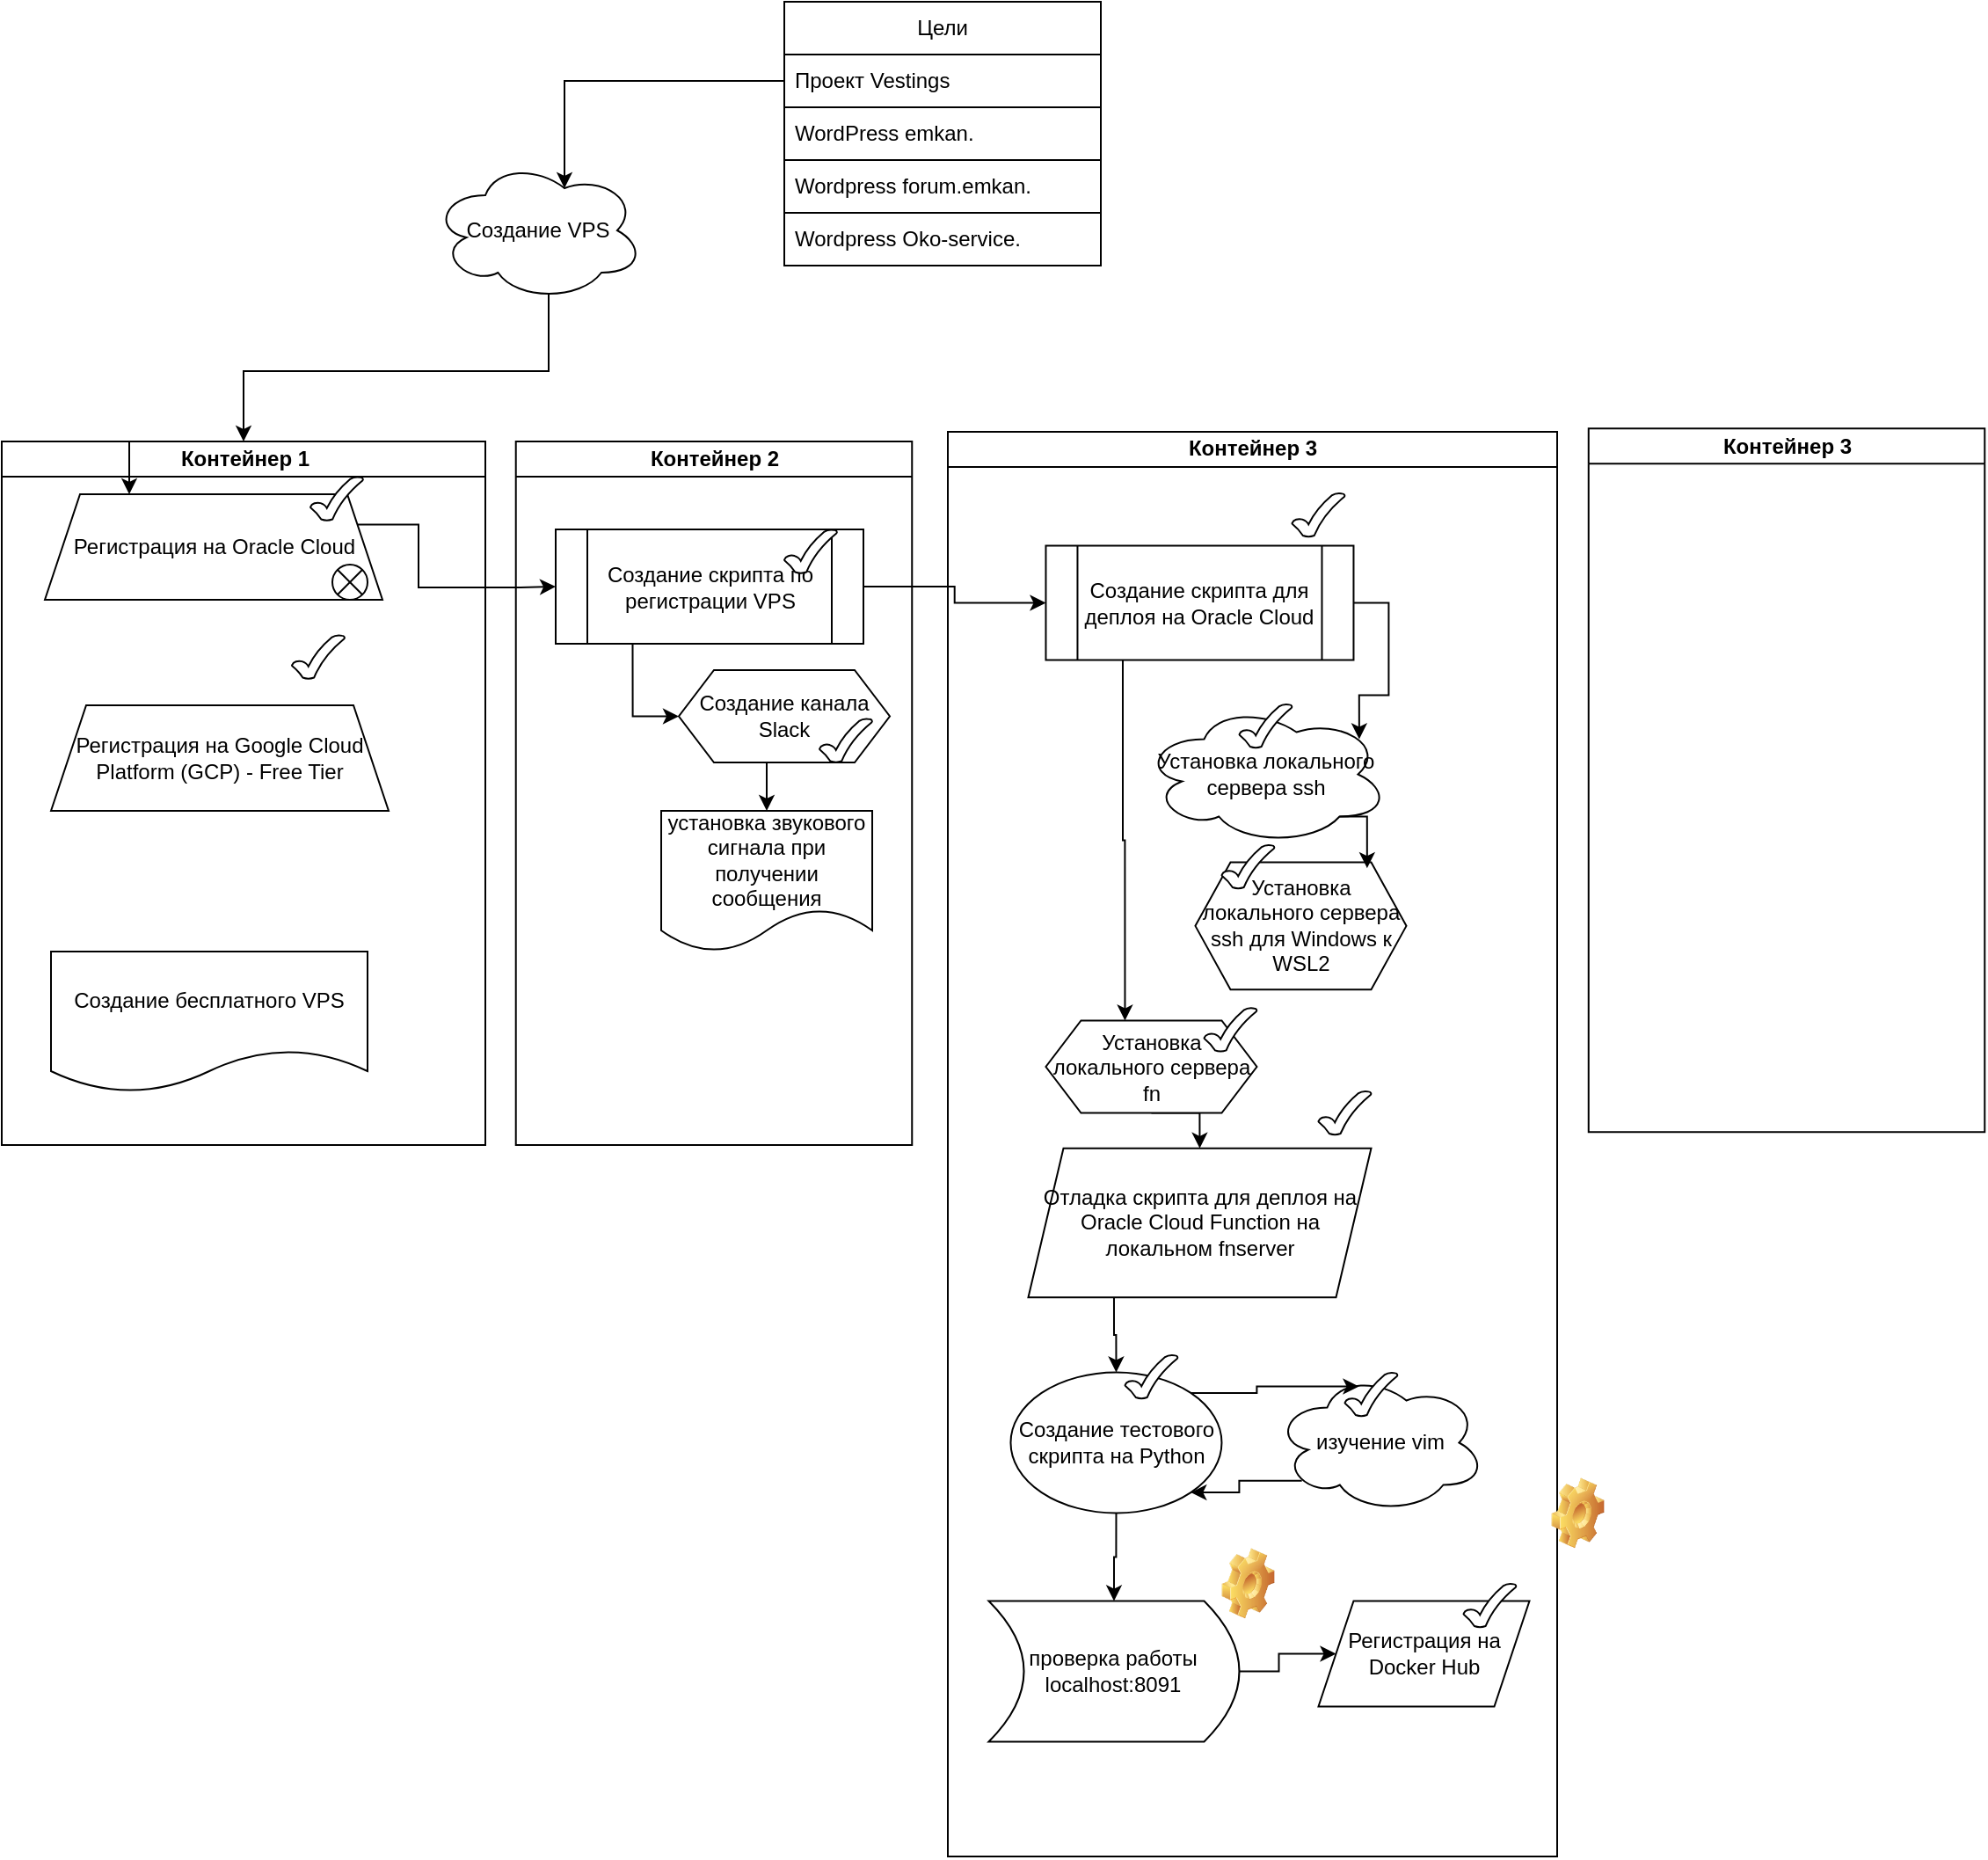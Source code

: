 <mxfile version="27.0.6">
  <diagram name="Страница — 1" id="y9uAkK9SQgBjB_mhI2ea">
    <mxGraphModel dx="788" dy="1753" grid="1" gridSize="10" guides="1" tooltips="1" connect="1" arrows="1" fold="1" page="1" pageScale="1" pageWidth="827" pageHeight="1169" math="0" shadow="0">
      <root>
        <mxCell id="0" />
        <mxCell id="1" parent="0" />
        <mxCell id="NwDME-IFeq2rPD6jmmSG-1" value="Контейнер 1" style="swimlane;html=1;startSize=20;horizontal=0;rotation=90;flipV=0;flipH=0;" parent="1" vertex="1">
          <mxGeometry x="-17.5" y="182.5" width="400" height="275" as="geometry">
            <mxRectangle x="-25.0" y="435" width="670" height="40" as="alternateBounds" />
          </mxGeometry>
        </mxCell>
        <mxCell id="NwDME-IFeq2rPD6jmmSG-2" value="Регистрация на Oracle Cloud" style="shape=trapezoid;perimeter=trapezoidPerimeter;whiteSpace=wrap;html=1;fixedSize=1;" parent="NwDME-IFeq2rPD6jmmSG-1" vertex="1">
          <mxGeometry x="87" y="-32.5" width="192" height="60" as="geometry" />
        </mxCell>
        <mxCell id="NwDME-IFeq2rPD6jmmSG-3" value="" style="verticalLabelPosition=bottom;verticalAlign=top;html=1;shape=mxgraph.basic.tick" parent="NwDME-IFeq2rPD6jmmSG-1" vertex="1">
          <mxGeometry x="238" y="-42.5" width="30" height="25" as="geometry" />
        </mxCell>
        <mxCell id="NwDME-IFeq2rPD6jmmSG-5" value="&lt;div&gt;Создание бесплатного VPS&lt;/div&gt;" style="shape=document;whiteSpace=wrap;html=1;boundedLbl=1;" parent="NwDME-IFeq2rPD6jmmSG-1" vertex="1">
          <mxGeometry x="90.5" y="227.5" width="180" height="80" as="geometry" />
        </mxCell>
        <mxCell id="NwDME-IFeq2rPD6jmmSG-21" value="" style="verticalLabelPosition=bottom;verticalAlign=top;html=1;shape=mxgraph.basic.tick" parent="NwDME-IFeq2rPD6jmmSG-1" vertex="1">
          <mxGeometry x="227.5" y="47.5" width="30" height="25" as="geometry" />
        </mxCell>
        <mxCell id="NwDME-IFeq2rPD6jmmSG-23" style="edgeStyle=orthogonalEdgeStyle;rounded=0;orthogonalLoop=1;jettySize=auto;html=1;exitX=0;exitY=0.75;exitDx=0;exitDy=0;entryX=0.25;entryY=0;entryDx=0;entryDy=0;" parent="NwDME-IFeq2rPD6jmmSG-1" source="NwDME-IFeq2rPD6jmmSG-1" target="NwDME-IFeq2rPD6jmmSG-2" edge="1">
          <mxGeometry relative="1" as="geometry" />
        </mxCell>
        <mxCell id="_iWKkWi0aREAEa-467sO-1" value="Регистрация на Google Cloud Platform (GCP) - Free Tier" style="shape=trapezoid;perimeter=trapezoidPerimeter;whiteSpace=wrap;html=1;fixedSize=1;" vertex="1" parent="NwDME-IFeq2rPD6jmmSG-1">
          <mxGeometry x="90.5" y="87.5" width="192" height="60" as="geometry" />
        </mxCell>
        <mxCell id="_iWKkWi0aREAEa-467sO-2" value="" style="shape=sumEllipse;perimeter=ellipsePerimeter;whiteSpace=wrap;html=1;backgroundOutline=1;" vertex="1" parent="NwDME-IFeq2rPD6jmmSG-1">
          <mxGeometry x="250.5" y="7.5" width="20" height="20" as="geometry" />
        </mxCell>
        <mxCell id="NwDME-IFeq2rPD6jmmSG-6" value="&lt;div&gt;Контейнер 2&lt;/div&gt;" style="swimlane;html=1;startSize=20;horizontal=0;rotation=90;" parent="1" vertex="1">
          <mxGeometry x="249.995" y="207.365" width="400" height="225.27" as="geometry">
            <mxRectangle x="207.63" y="435" width="670" height="40" as="alternateBounds" />
          </mxGeometry>
        </mxCell>
        <mxCell id="NwDME-IFeq2rPD6jmmSG-24" value="Создание канала Slack" style="shape=hexagon;perimeter=hexagonPerimeter2;whiteSpace=wrap;html=1;fixedSize=1;" parent="NwDME-IFeq2rPD6jmmSG-6" vertex="1">
          <mxGeometry x="180.005" y="42.635" width="120" height="52.5" as="geometry" />
        </mxCell>
        <mxCell id="NwDME-IFeq2rPD6jmmSG-20" value="Создание скрипта по регистрации VPS" style="shape=process;whiteSpace=wrap;html=1;backgroundOutline=1;" parent="NwDME-IFeq2rPD6jmmSG-6" vertex="1">
          <mxGeometry x="110.005" y="-37.365" width="175" height="65" as="geometry" />
        </mxCell>
        <mxCell id="NwDME-IFeq2rPD6jmmSG-25" style="edgeStyle=orthogonalEdgeStyle;rounded=0;orthogonalLoop=1;jettySize=auto;html=1;exitX=0.25;exitY=1;exitDx=0;exitDy=0;entryX=0;entryY=0.5;entryDx=0;entryDy=0;" parent="NwDME-IFeq2rPD6jmmSG-6" source="NwDME-IFeq2rPD6jmmSG-20" target="NwDME-IFeq2rPD6jmmSG-24" edge="1">
          <mxGeometry relative="1" as="geometry" />
        </mxCell>
        <mxCell id="NwDME-IFeq2rPD6jmmSG-8" value="" style="verticalLabelPosition=bottom;verticalAlign=top;html=1;shape=mxgraph.basic.tick" parent="NwDME-IFeq2rPD6jmmSG-6" vertex="1">
          <mxGeometry x="240" y="-37.37" width="30" height="25" as="geometry" />
        </mxCell>
        <mxCell id="NwDME-IFeq2rPD6jmmSG-26" value="" style="verticalLabelPosition=bottom;verticalAlign=top;html=1;shape=mxgraph.basic.tick" parent="NwDME-IFeq2rPD6jmmSG-6" vertex="1">
          <mxGeometry x="260.01" y="70.13" width="30" height="25" as="geometry" />
        </mxCell>
        <mxCell id="NwDME-IFeq2rPD6jmmSG-27" value="установка звукового сигнала при получении сообщения" style="shape=document;whiteSpace=wrap;html=1;boundedLbl=1;" parent="NwDME-IFeq2rPD6jmmSG-6" vertex="1">
          <mxGeometry x="170.015" y="122.635" width="120" height="80" as="geometry" />
        </mxCell>
        <mxCell id="NwDME-IFeq2rPD6jmmSG-28" style="edgeStyle=orthogonalEdgeStyle;rounded=0;orthogonalLoop=1;jettySize=auto;html=1;exitX=0.5;exitY=1;exitDx=0;exitDy=0;entryX=0.5;entryY=0;entryDx=0;entryDy=0;" parent="NwDME-IFeq2rPD6jmmSG-6" source="NwDME-IFeq2rPD6jmmSG-24" target="NwDME-IFeq2rPD6jmmSG-27" edge="1">
          <mxGeometry relative="1" as="geometry">
            <mxPoint x="240.005" y="132.635" as="targetPoint" />
          </mxGeometry>
        </mxCell>
        <mxCell id="NwDME-IFeq2rPD6jmmSG-11" style="edgeStyle=orthogonalEdgeStyle;rounded=0;orthogonalLoop=1;jettySize=auto;html=1;exitX=0.55;exitY=0.95;exitDx=0;exitDy=0;exitPerimeter=0;entryX=0;entryY=0.5;entryDx=0;entryDy=0;" parent="1" source="NwDME-IFeq2rPD6jmmSG-10" target="NwDME-IFeq2rPD6jmmSG-1" edge="1">
          <mxGeometry relative="1" as="geometry" />
        </mxCell>
        <mxCell id="NwDME-IFeq2rPD6jmmSG-10" value="Создание VPS" style="ellipse;shape=cloud;whiteSpace=wrap;html=1;" parent="1" vertex="1">
          <mxGeometry x="290" y="-40" width="120" height="80" as="geometry" />
        </mxCell>
        <mxCell id="NwDME-IFeq2rPD6jmmSG-13" value="Цели" style="swimlane;fontStyle=0;childLayout=stackLayout;horizontal=1;startSize=30;horizontalStack=0;resizeParent=1;resizeParentMax=0;resizeLast=0;collapsible=1;marginBottom=0;whiteSpace=wrap;html=1;" parent="1" vertex="1">
          <mxGeometry x="490" y="-130" width="180" height="150" as="geometry" />
        </mxCell>
        <mxCell id="NwDME-IFeq2rPD6jmmSG-14" value="&lt;div&gt;Проект Vestings&lt;/div&gt;" style="text;align=left;verticalAlign=middle;spacingLeft=4;spacingRight=4;overflow=hidden;points=[[0,0.5],[1,0.5]];portConstraint=eastwest;rotatable=0;whiteSpace=wrap;html=1;rounded=0;glass=0;" parent="NwDME-IFeq2rPD6jmmSG-13" vertex="1">
          <mxGeometry y="30" width="180" height="30" as="geometry" />
        </mxCell>
        <mxCell id="NwDME-IFeq2rPD6jmmSG-15" value="WordPress emkan." style="text;strokeColor=default;fillColor=none;align=left;verticalAlign=middle;spacingLeft=4;spacingRight=4;overflow=hidden;points=[[0,0.5],[1,0.5]];portConstraint=eastwest;rotatable=0;whiteSpace=wrap;html=1;" parent="NwDME-IFeq2rPD6jmmSG-13" vertex="1">
          <mxGeometry y="60" width="180" height="30" as="geometry" />
        </mxCell>
        <mxCell id="NwDME-IFeq2rPD6jmmSG-16" value="Wordpress forum.emkan." style="text;strokeColor=default;fillColor=none;align=left;verticalAlign=middle;spacingLeft=4;spacingRight=4;overflow=hidden;points=[[0,0.5],[1,0.5]];portConstraint=eastwest;rotatable=0;whiteSpace=wrap;html=1;" parent="NwDME-IFeq2rPD6jmmSG-13" vertex="1">
          <mxGeometry y="90" width="180" height="30" as="geometry" />
        </mxCell>
        <mxCell id="NwDME-IFeq2rPD6jmmSG-17" value="Wordpress Oko-service." style="text;strokeColor=none;fillColor=none;align=left;verticalAlign=middle;spacingLeft=4;spacingRight=4;overflow=hidden;points=[[0,0.5],[1,0.5]];portConstraint=eastwest;rotatable=0;whiteSpace=wrap;html=1;" parent="NwDME-IFeq2rPD6jmmSG-13" vertex="1">
          <mxGeometry y="120" width="180" height="30" as="geometry" />
        </mxCell>
        <mxCell id="NwDME-IFeq2rPD6jmmSG-18" style="edgeStyle=orthogonalEdgeStyle;rounded=0;orthogonalLoop=1;jettySize=auto;html=1;exitX=0;exitY=0.5;exitDx=0;exitDy=0;entryX=0.625;entryY=0.2;entryDx=0;entryDy=0;entryPerimeter=0;" parent="1" source="NwDME-IFeq2rPD6jmmSG-14" target="NwDME-IFeq2rPD6jmmSG-10" edge="1">
          <mxGeometry relative="1" as="geometry" />
        </mxCell>
        <mxCell id="NwDME-IFeq2rPD6jmmSG-22" style="edgeStyle=orthogonalEdgeStyle;rounded=0;orthogonalLoop=1;jettySize=auto;html=1;exitX=1;exitY=0.25;exitDx=0;exitDy=0;entryX=0;entryY=0.5;entryDx=0;entryDy=0;" parent="1" source="NwDME-IFeq2rPD6jmmSG-2" target="NwDME-IFeq2rPD6jmmSG-20" edge="1">
          <mxGeometry relative="1" as="geometry">
            <mxPoint x="340" y="210" as="targetPoint" />
            <Array as="points">
              <mxPoint x="282" y="167" />
              <mxPoint x="282" y="203" />
              <mxPoint x="340" y="203" />
            </Array>
          </mxGeometry>
        </mxCell>
        <mxCell id="NwDME-IFeq2rPD6jmmSG-29" value="&lt;div&gt;Контейнер 3&lt;/div&gt;" style="swimlane;html=1;startSize=20;horizontal=0;rotation=90;movable=1;resizable=1;rotatable=1;deletable=1;editable=1;locked=0;connectable=1;" parent="1" vertex="1">
          <mxGeometry x="351.25" y="346.25" width="810.01" height="346.5" as="geometry">
            <mxRectangle x="207.63" y="435" width="670" height="40" as="alternateBounds" />
          </mxGeometry>
        </mxCell>
        <mxCell id="NwDME-IFeq2rPD6jmmSG-47" style="edgeStyle=orthogonalEdgeStyle;rounded=0;orthogonalLoop=1;jettySize=auto;html=1;exitX=0.25;exitY=1;exitDx=0;exitDy=0;entryX=0.375;entryY=0;entryDx=0;entryDy=0;" parent="NwDME-IFeq2rPD6jmmSG-29" source="NwDME-IFeq2rPD6jmmSG-38" target="NwDME-IFeq2rPD6jmmSG-39" edge="1">
          <mxGeometry relative="1" as="geometry" />
        </mxCell>
        <mxCell id="NwDME-IFeq2rPD6jmmSG-38" value="Создание скрипта для деплоя на Oracle Cloud" style="shape=process;whiteSpace=wrap;html=1;backgroundOutline=1;" parent="NwDME-IFeq2rPD6jmmSG-29" vertex="1">
          <mxGeometry x="287.485" y="-166.995" width="175" height="65" as="geometry" />
        </mxCell>
        <mxCell id="0CBNLFLHZw1cjYQpGo53-4" style="edgeStyle=orthogonalEdgeStyle;rounded=0;orthogonalLoop=1;jettySize=auto;html=1;exitX=0.5;exitY=1;exitDx=0;exitDy=0;entryX=0.5;entryY=0;entryDx=0;entryDy=0;" parent="NwDME-IFeq2rPD6jmmSG-29" source="NwDME-IFeq2rPD6jmmSG-39" target="0CBNLFLHZw1cjYQpGo53-3" edge="1">
          <mxGeometry relative="1" as="geometry" />
        </mxCell>
        <mxCell id="NwDME-IFeq2rPD6jmmSG-39" value="&lt;div&gt;Установка локального сервера fn&lt;/div&gt;" style="shape=hexagon;perimeter=hexagonPerimeter2;whiteSpace=wrap;html=1;fixedSize=1;" parent="NwDME-IFeq2rPD6jmmSG-29" vertex="1">
          <mxGeometry x="287.485" y="103.005" width="120" height="52.5" as="geometry" />
        </mxCell>
        <mxCell id="NwDME-IFeq2rPD6jmmSG-42" value="Установка локального сервера ssh" style="ellipse;shape=cloud;whiteSpace=wrap;html=1;" parent="NwDME-IFeq2rPD6jmmSG-29" vertex="1">
          <mxGeometry x="342.49" y="-77" width="140.01" height="80" as="geometry" />
        </mxCell>
        <mxCell id="NwDME-IFeq2rPD6jmmSG-43" style="edgeStyle=orthogonalEdgeStyle;rounded=0;orthogonalLoop=1;jettySize=auto;html=1;exitX=1;exitY=0.5;exitDx=0;exitDy=0;entryX=0.88;entryY=0.25;entryDx=0;entryDy=0;entryPerimeter=0;" parent="NwDME-IFeq2rPD6jmmSG-29" source="NwDME-IFeq2rPD6jmmSG-38" target="NwDME-IFeq2rPD6jmmSG-42" edge="1">
          <mxGeometry relative="1" as="geometry" />
        </mxCell>
        <mxCell id="NwDME-IFeq2rPD6jmmSG-45" value="&lt;div&gt;Установка локального сервера ssh для Windows к WSL2&lt;/div&gt;" style="shape=hexagon;perimeter=hexagonPerimeter2;whiteSpace=wrap;html=1;fixedSize=1;" parent="NwDME-IFeq2rPD6jmmSG-29" vertex="1">
          <mxGeometry x="372.49" y="13" width="120" height="72.37" as="geometry" />
        </mxCell>
        <mxCell id="NwDME-IFeq2rPD6jmmSG-46" style="edgeStyle=orthogonalEdgeStyle;rounded=0;orthogonalLoop=1;jettySize=auto;html=1;exitX=0.8;exitY=0.8;exitDx=0;exitDy=0;exitPerimeter=0;entryX=0.814;entryY=0.046;entryDx=0;entryDy=0;entryPerimeter=0;" parent="NwDME-IFeq2rPD6jmmSG-29" source="NwDME-IFeq2rPD6jmmSG-42" target="NwDME-IFeq2rPD6jmmSG-45" edge="1">
          <mxGeometry relative="1" as="geometry" />
        </mxCell>
        <mxCell id="NwDME-IFeq2rPD6jmmSG-49" value="" style="verticalLabelPosition=bottom;verticalAlign=top;html=1;shape=mxgraph.basic.tick" parent="NwDME-IFeq2rPD6jmmSG-29" vertex="1">
          <mxGeometry x="427.49" y="-197" width="30" height="25" as="geometry" />
        </mxCell>
        <mxCell id="NwDME-IFeq2rPD6jmmSG-50" value="" style="verticalLabelPosition=bottom;verticalAlign=top;html=1;shape=mxgraph.basic.tick" parent="NwDME-IFeq2rPD6jmmSG-29" vertex="1">
          <mxGeometry x="397.49" y="-77" width="30" height="25" as="geometry" />
        </mxCell>
        <mxCell id="NwDME-IFeq2rPD6jmmSG-51" value="" style="verticalLabelPosition=bottom;verticalAlign=top;html=1;shape=mxgraph.basic.tick" parent="NwDME-IFeq2rPD6jmmSG-29" vertex="1">
          <mxGeometry x="377.49" y="95.64" width="30" height="25" as="geometry" />
        </mxCell>
        <mxCell id="NwDME-IFeq2rPD6jmmSG-52" value="" style="verticalLabelPosition=bottom;verticalAlign=top;html=1;shape=mxgraph.basic.tick" parent="NwDME-IFeq2rPD6jmmSG-29" vertex="1">
          <mxGeometry x="387.49" y="3" width="30" height="25" as="geometry" />
        </mxCell>
        <mxCell id="YflyUX5L_feNzryWRgsf-3" style="edgeStyle=orthogonalEdgeStyle;rounded=0;orthogonalLoop=1;jettySize=auto;html=1;exitX=0.25;exitY=1;exitDx=0;exitDy=0;entryX=0.5;entryY=0;entryDx=0;entryDy=0;" parent="NwDME-IFeq2rPD6jmmSG-29" source="0CBNLFLHZw1cjYQpGo53-3" target="YflyUX5L_feNzryWRgsf-2" edge="1">
          <mxGeometry relative="1" as="geometry" />
        </mxCell>
        <mxCell id="0CBNLFLHZw1cjYQpGo53-3" value="Отладка скрипта для деплоя на Oracle Cloud Function на локальном fnserver" style="shape=parallelogram;perimeter=parallelogramPerimeter;whiteSpace=wrap;html=1;fixedSize=1;" parent="NwDME-IFeq2rPD6jmmSG-29" vertex="1">
          <mxGeometry x="277.49" y="175.64" width="195" height="84.73" as="geometry" />
        </mxCell>
        <mxCell id="0CBNLFLHZw1cjYQpGo53-5" value="" style="verticalLabelPosition=bottom;verticalAlign=top;html=1;shape=mxgraph.basic.tick" parent="NwDME-IFeq2rPD6jmmSG-29" vertex="1">
          <mxGeometry x="442.49" y="143" width="30" height="25" as="geometry" />
        </mxCell>
        <mxCell id="MG9vdnyTiC7GRD6fxwUX-7" style="edgeStyle=orthogonalEdgeStyle;rounded=0;orthogonalLoop=1;jettySize=auto;html=1;exitX=0.5;exitY=1;exitDx=0;exitDy=0;entryX=0.5;entryY=0;entryDx=0;entryDy=0;" parent="NwDME-IFeq2rPD6jmmSG-29" source="YflyUX5L_feNzryWRgsf-2" target="MG9vdnyTiC7GRD6fxwUX-6" edge="1">
          <mxGeometry relative="1" as="geometry" />
        </mxCell>
        <mxCell id="YflyUX5L_feNzryWRgsf-2" value="Создание тестового скрипта на Python" style="ellipse;whiteSpace=wrap;html=1;" parent="NwDME-IFeq2rPD6jmmSG-29" vertex="1">
          <mxGeometry x="267.49" y="303" width="120" height="80" as="geometry" />
        </mxCell>
        <mxCell id="YflyUX5L_feNzryWRgsf-1" value="" style="shape=image;html=1;verticalLabelPosition=bottom;verticalAlign=top;imageAspect=0;image=img/clipart/Gear_128x128.png" parent="NwDME-IFeq2rPD6jmmSG-29" vertex="1">
          <mxGeometry x="574.98" y="363" width="30" height="40" as="geometry" />
        </mxCell>
        <mxCell id="MG9vdnyTiC7GRD6fxwUX-1" value="" style="verticalLabelPosition=bottom;verticalAlign=top;html=1;shape=mxgraph.basic.tick" parent="NwDME-IFeq2rPD6jmmSG-29" vertex="1">
          <mxGeometry x="332.49" y="293" width="30" height="25" as="geometry" />
        </mxCell>
        <mxCell id="MG9vdnyTiC7GRD6fxwUX-4" style="edgeStyle=orthogonalEdgeStyle;rounded=0;orthogonalLoop=1;jettySize=auto;html=1;exitX=0.13;exitY=0.77;exitDx=0;exitDy=0;exitPerimeter=0;entryX=1;entryY=1;entryDx=0;entryDy=0;" parent="NwDME-IFeq2rPD6jmmSG-29" source="MG9vdnyTiC7GRD6fxwUX-2" target="YflyUX5L_feNzryWRgsf-2" edge="1">
          <mxGeometry relative="1" as="geometry" />
        </mxCell>
        <mxCell id="MG9vdnyTiC7GRD6fxwUX-2" value="изучение vim" style="ellipse;shape=cloud;whiteSpace=wrap;html=1;" parent="NwDME-IFeq2rPD6jmmSG-29" vertex="1">
          <mxGeometry x="417.49" y="303" width="120" height="80" as="geometry" />
        </mxCell>
        <mxCell id="MG9vdnyTiC7GRD6fxwUX-3" style="edgeStyle=orthogonalEdgeStyle;rounded=0;orthogonalLoop=1;jettySize=auto;html=1;exitX=1;exitY=0;exitDx=0;exitDy=0;entryX=0.4;entryY=0.1;entryDx=0;entryDy=0;entryPerimeter=0;" parent="NwDME-IFeq2rPD6jmmSG-29" source="YflyUX5L_feNzryWRgsf-2" target="MG9vdnyTiC7GRD6fxwUX-2" edge="1">
          <mxGeometry relative="1" as="geometry" />
        </mxCell>
        <mxCell id="MG9vdnyTiC7GRD6fxwUX-5" value="" style="verticalLabelPosition=bottom;verticalAlign=top;html=1;shape=mxgraph.basic.tick" parent="NwDME-IFeq2rPD6jmmSG-29" vertex="1">
          <mxGeometry x="457.49" y="303" width="30" height="25" as="geometry" />
        </mxCell>
        <mxCell id="MG9vdnyTiC7GRD6fxwUX-12" style="edgeStyle=orthogonalEdgeStyle;rounded=0;orthogonalLoop=1;jettySize=auto;html=1;exitX=1;exitY=0.5;exitDx=0;exitDy=0;entryX=0;entryY=0.5;entryDx=0;entryDy=0;" parent="NwDME-IFeq2rPD6jmmSG-29" source="MG9vdnyTiC7GRD6fxwUX-6" target="MG9vdnyTiC7GRD6fxwUX-8" edge="1">
          <mxGeometry relative="1" as="geometry" />
        </mxCell>
        <mxCell id="MG9vdnyTiC7GRD6fxwUX-6" value="проверка работы localhost:8091" style="shape=dataStorage;whiteSpace=wrap;html=1;fixedSize=1;flipV=0;flipH=1;" parent="NwDME-IFeq2rPD6jmmSG-29" vertex="1">
          <mxGeometry x="255" y="433" width="142.49" height="80" as="geometry" />
        </mxCell>
        <mxCell id="MG9vdnyTiC7GRD6fxwUX-8" value="Регистрация на Docker Hub" style="shape=parallelogram;perimeter=parallelogramPerimeter;whiteSpace=wrap;html=1;fixedSize=1;" parent="NwDME-IFeq2rPD6jmmSG-29" vertex="1">
          <mxGeometry x="442.49" y="433" width="120" height="60" as="geometry" />
        </mxCell>
        <mxCell id="MG9vdnyTiC7GRD6fxwUX-9" value="" style="shape=image;html=1;verticalLabelPosition=bottom;verticalAlign=top;imageAspect=0;image=img/clipart/Gear_128x128.png" parent="NwDME-IFeq2rPD6jmmSG-29" vertex="1">
          <mxGeometry x="387.49" y="403" width="30" height="40" as="geometry" />
        </mxCell>
        <mxCell id="MG9vdnyTiC7GRD6fxwUX-13" value="" style="verticalLabelPosition=bottom;verticalAlign=top;html=1;shape=mxgraph.basic.tick" parent="NwDME-IFeq2rPD6jmmSG-29" vertex="1">
          <mxGeometry x="524.98" y="423" width="30" height="25" as="geometry" />
        </mxCell>
        <mxCell id="NwDME-IFeq2rPD6jmmSG-37" value="&lt;div&gt;Контейнер 3&lt;/div&gt;" style="swimlane;html=1;startSize=20;horizontal=0;rotation=90;" parent="1" vertex="1">
          <mxGeometry x="860.005" y="199.995" width="400" height="225.27" as="geometry">
            <mxRectangle x="207.63" y="435" width="670" height="40" as="alternateBounds" />
          </mxGeometry>
        </mxCell>
        <mxCell id="NwDME-IFeq2rPD6jmmSG-41" style="edgeStyle=orthogonalEdgeStyle;rounded=0;orthogonalLoop=1;jettySize=auto;html=1;exitX=1;exitY=0.5;exitDx=0;exitDy=0;entryX=0;entryY=0.5;entryDx=0;entryDy=0;" parent="1" source="NwDME-IFeq2rPD6jmmSG-20" target="NwDME-IFeq2rPD6jmmSG-38" edge="1">
          <mxGeometry relative="1" as="geometry" />
        </mxCell>
      </root>
    </mxGraphModel>
  </diagram>
</mxfile>
